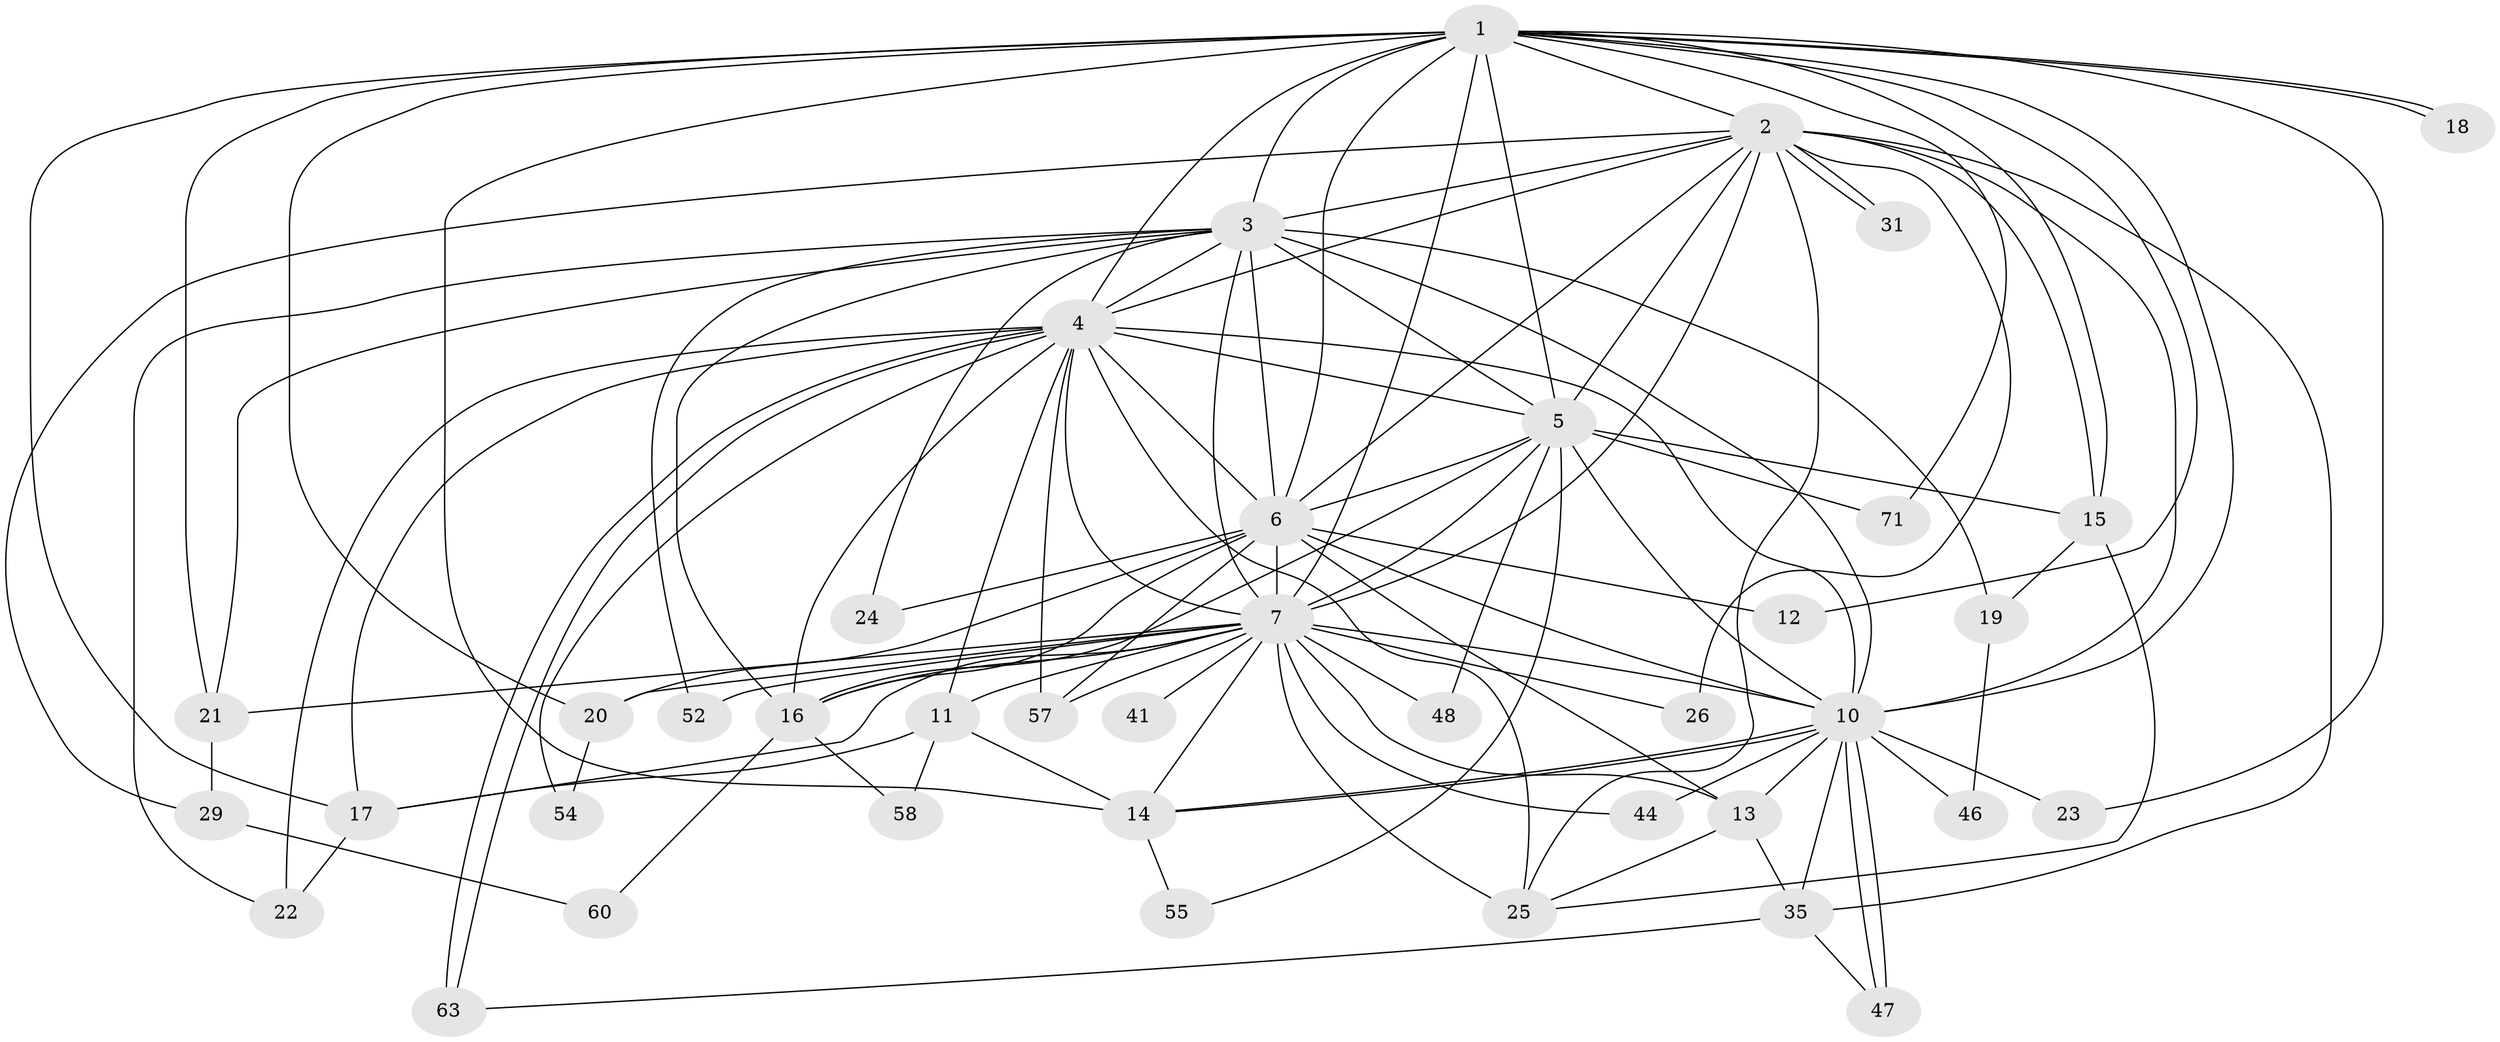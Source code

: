 // original degree distribution, {22: 0.024691358024691357, 16: 0.012345679012345678, 18: 0.037037037037037035, 19: 0.037037037037037035, 13: 0.012345679012345678, 4: 0.09876543209876543, 2: 0.5185185185185185, 6: 0.012345679012345678, 5: 0.024691358024691357, 7: 0.012345679012345678, 3: 0.20987654320987653}
// Generated by graph-tools (version 1.1) at 2025/13/03/09/25 04:13:52]
// undirected, 40 vertices, 111 edges
graph export_dot {
graph [start="1"]
  node [color=gray90,style=filled];
  1 [super="+56"];
  2;
  3;
  4 [super="+36"];
  5;
  6 [super="+65+62+64+43+8"];
  7 [super="+9"];
  10 [super="+45+30+73+42"];
  11 [super="+32"];
  12;
  13 [super="+53+76"];
  14 [super="+50"];
  15 [super="+37"];
  16 [super="+61+40+80"];
  17 [super="+51"];
  18 [super="+70"];
  19;
  20;
  21 [super="+33"];
  22 [super="+39"];
  23;
  24;
  25 [super="+67+28"];
  26;
  29;
  31;
  35 [super="+72"];
  41;
  44;
  46;
  47;
  48;
  52;
  54;
  55;
  57 [super="+66"];
  58;
  60;
  63;
  71;
  1 -- 2;
  1 -- 3;
  1 -- 4;
  1 -- 5 [weight=2];
  1 -- 6 [weight=3];
  1 -- 7 [weight=2];
  1 -- 10;
  1 -- 12;
  1 -- 18 [weight=2];
  1 -- 18;
  1 -- 20;
  1 -- 23;
  1 -- 71;
  1 -- 21;
  1 -- 15;
  1 -- 17;
  1 -- 14;
  2 -- 3;
  2 -- 4;
  2 -- 5;
  2 -- 6 [weight=2];
  2 -- 7 [weight=2];
  2 -- 10;
  2 -- 15;
  2 -- 25;
  2 -- 26;
  2 -- 29;
  2 -- 31;
  2 -- 31;
  2 -- 35;
  3 -- 4;
  3 -- 5;
  3 -- 6 [weight=3];
  3 -- 7 [weight=2];
  3 -- 10 [weight=3];
  3 -- 16;
  3 -- 19;
  3 -- 21;
  3 -- 22;
  3 -- 24;
  3 -- 52;
  4 -- 5 [weight=2];
  4 -- 6 [weight=2];
  4 -- 7 [weight=2];
  4 -- 10;
  4 -- 11;
  4 -- 17;
  4 -- 54;
  4 -- 63;
  4 -- 63;
  4 -- 57;
  4 -- 25 [weight=2];
  4 -- 16;
  4 -- 22;
  5 -- 6 [weight=3];
  5 -- 7 [weight=2];
  5 -- 10 [weight=3];
  5 -- 15;
  5 -- 16;
  5 -- 48;
  5 -- 55;
  5 -- 71;
  6 -- 7 [weight=5];
  6 -- 10 [weight=4];
  6 -- 12;
  6 -- 13;
  6 -- 20;
  6 -- 24;
  6 -- 16;
  6 -- 57;
  7 -- 10 [weight=3];
  7 -- 26;
  7 -- 41 [weight=2];
  7 -- 44;
  7 -- 48;
  7 -- 52;
  7 -- 57;
  7 -- 16;
  7 -- 11;
  7 -- 13 [weight=2];
  7 -- 20;
  7 -- 21;
  7 -- 25 [weight=2];
  7 -- 17;
  7 -- 14;
  10 -- 14;
  10 -- 14;
  10 -- 23;
  10 -- 46;
  10 -- 47;
  10 -- 47;
  10 -- 35;
  10 -- 13;
  10 -- 44;
  11 -- 17;
  11 -- 58;
  11 -- 14;
  13 -- 35;
  13 -- 25;
  14 -- 55;
  15 -- 19;
  15 -- 25;
  16 -- 58;
  16 -- 60;
  17 -- 22;
  19 -- 46;
  20 -- 54;
  21 -- 29;
  29 -- 60;
  35 -- 63;
  35 -- 47;
}
